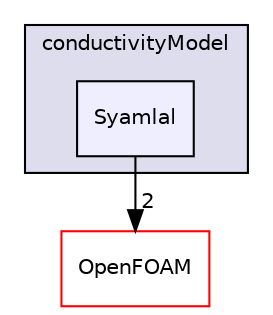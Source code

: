 digraph "src/phaseSystemModels/reactingEulerFoam/reactingTwoPhaseEulerFoam/twoPhaseCompressibleTurbulenceModels/kineticTheoryModels/conductivityModel/Syamlal" {
  bgcolor=transparent;
  compound=true
  node [ fontsize="10", fontname="Helvetica"];
  edge [ labelfontsize="10", labelfontname="Helvetica"];
  subgraph clusterdir_22b9e84eaca5ecad457ec842b9bd0523 {
    graph [ bgcolor="#ddddee", pencolor="black", label="conductivityModel" fontname="Helvetica", fontsize="10", URL="dir_22b9e84eaca5ecad457ec842b9bd0523.html"]
  dir_0734352f72906d4304bd0edc45da84b6 [shape=box, label="Syamlal", style="filled", fillcolor="#eeeeff", pencolor="black", URL="dir_0734352f72906d4304bd0edc45da84b6.html"];
  }
  dir_c5473ff19b20e6ec4dfe5c310b3778a8 [shape=box label="OpenFOAM" color="red" URL="dir_c5473ff19b20e6ec4dfe5c310b3778a8.html"];
  dir_0734352f72906d4304bd0edc45da84b6->dir_c5473ff19b20e6ec4dfe5c310b3778a8 [headlabel="2", labeldistance=1.5 headhref="dir_003315_002151.html"];
}
